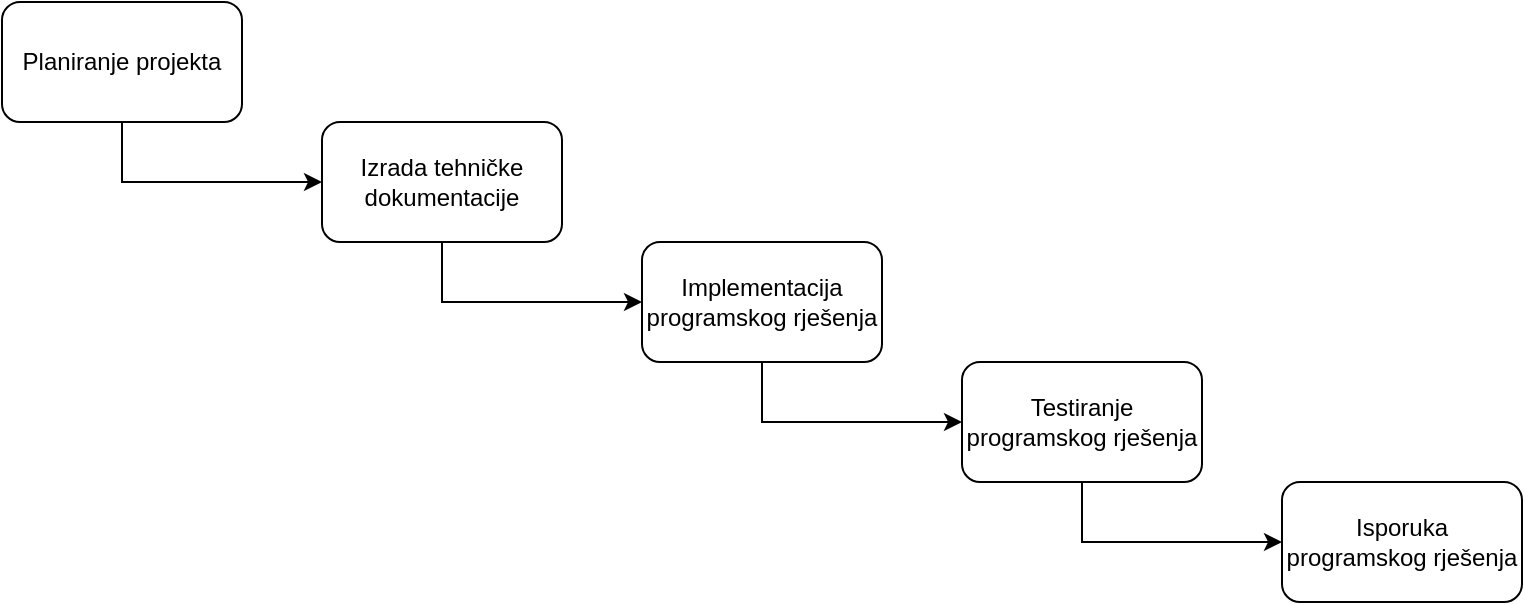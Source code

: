 <mxfile version="12.9.13" type="device"><diagram id="txVMwWqYd34egJrhp6bO" name="Page-1"><mxGraphModel dx="1422" dy="762" grid="1" gridSize="10" guides="1" tooltips="1" connect="1" arrows="1" fold="1" page="1" pageScale="1" pageWidth="827" pageHeight="1169" math="0" shadow="0"><root><mxCell id="0"/><mxCell id="1" parent="0"/><mxCell id="UsnqFC-go4d83sSbmr8S-6" style="edgeStyle=orthogonalEdgeStyle;rounded=0;orthogonalLoop=1;jettySize=auto;html=1;exitX=0.5;exitY=1;exitDx=0;exitDy=0;" edge="1" parent="1" source="UsnqFC-go4d83sSbmr8S-1" target="UsnqFC-go4d83sSbmr8S-2"><mxGeometry relative="1" as="geometry"/></mxCell><mxCell id="UsnqFC-go4d83sSbmr8S-1" value="Planiranje projekta" style="rounded=1;whiteSpace=wrap;html=1;" vertex="1" parent="1"><mxGeometry y="60" width="120" height="60" as="geometry"/></mxCell><mxCell id="UsnqFC-go4d83sSbmr8S-7" style="edgeStyle=orthogonalEdgeStyle;rounded=0;orthogonalLoop=1;jettySize=auto;html=1;entryX=0;entryY=0.5;entryDx=0;entryDy=0;exitX=0.5;exitY=1;exitDx=0;exitDy=0;" edge="1" parent="1" source="UsnqFC-go4d83sSbmr8S-2" target="UsnqFC-go4d83sSbmr8S-3"><mxGeometry relative="1" as="geometry"/></mxCell><mxCell id="UsnqFC-go4d83sSbmr8S-2" value="Izrada tehničke dokumentacije" style="rounded=1;whiteSpace=wrap;html=1;" vertex="1" parent="1"><mxGeometry x="160" y="120" width="120" height="60" as="geometry"/></mxCell><mxCell id="UsnqFC-go4d83sSbmr8S-8" style="edgeStyle=orthogonalEdgeStyle;rounded=0;orthogonalLoop=1;jettySize=auto;html=1;exitX=0.5;exitY=1;exitDx=0;exitDy=0;" edge="1" parent="1" source="UsnqFC-go4d83sSbmr8S-3" target="UsnqFC-go4d83sSbmr8S-4"><mxGeometry relative="1" as="geometry"/></mxCell><mxCell id="UsnqFC-go4d83sSbmr8S-3" value="Implementacija programskog rješenja" style="rounded=1;whiteSpace=wrap;html=1;" vertex="1" parent="1"><mxGeometry x="320" y="180" width="120" height="60" as="geometry"/></mxCell><mxCell id="UsnqFC-go4d83sSbmr8S-9" style="edgeStyle=orthogonalEdgeStyle;rounded=0;orthogonalLoop=1;jettySize=auto;html=1;entryX=0;entryY=0.5;entryDx=0;entryDy=0;exitX=0.5;exitY=1;exitDx=0;exitDy=0;" edge="1" parent="1" source="UsnqFC-go4d83sSbmr8S-4" target="UsnqFC-go4d83sSbmr8S-5"><mxGeometry relative="1" as="geometry"/></mxCell><mxCell id="UsnqFC-go4d83sSbmr8S-4" value="Testiranje programskog rješenja" style="rounded=1;whiteSpace=wrap;html=1;" vertex="1" parent="1"><mxGeometry x="480" y="240" width="120" height="60" as="geometry"/></mxCell><mxCell id="UsnqFC-go4d83sSbmr8S-5" value="Isporuka programskog rješenja" style="rounded=1;whiteSpace=wrap;html=1;" vertex="1" parent="1"><mxGeometry x="640" y="300" width="120" height="60" as="geometry"/></mxCell></root></mxGraphModel></diagram></mxfile>